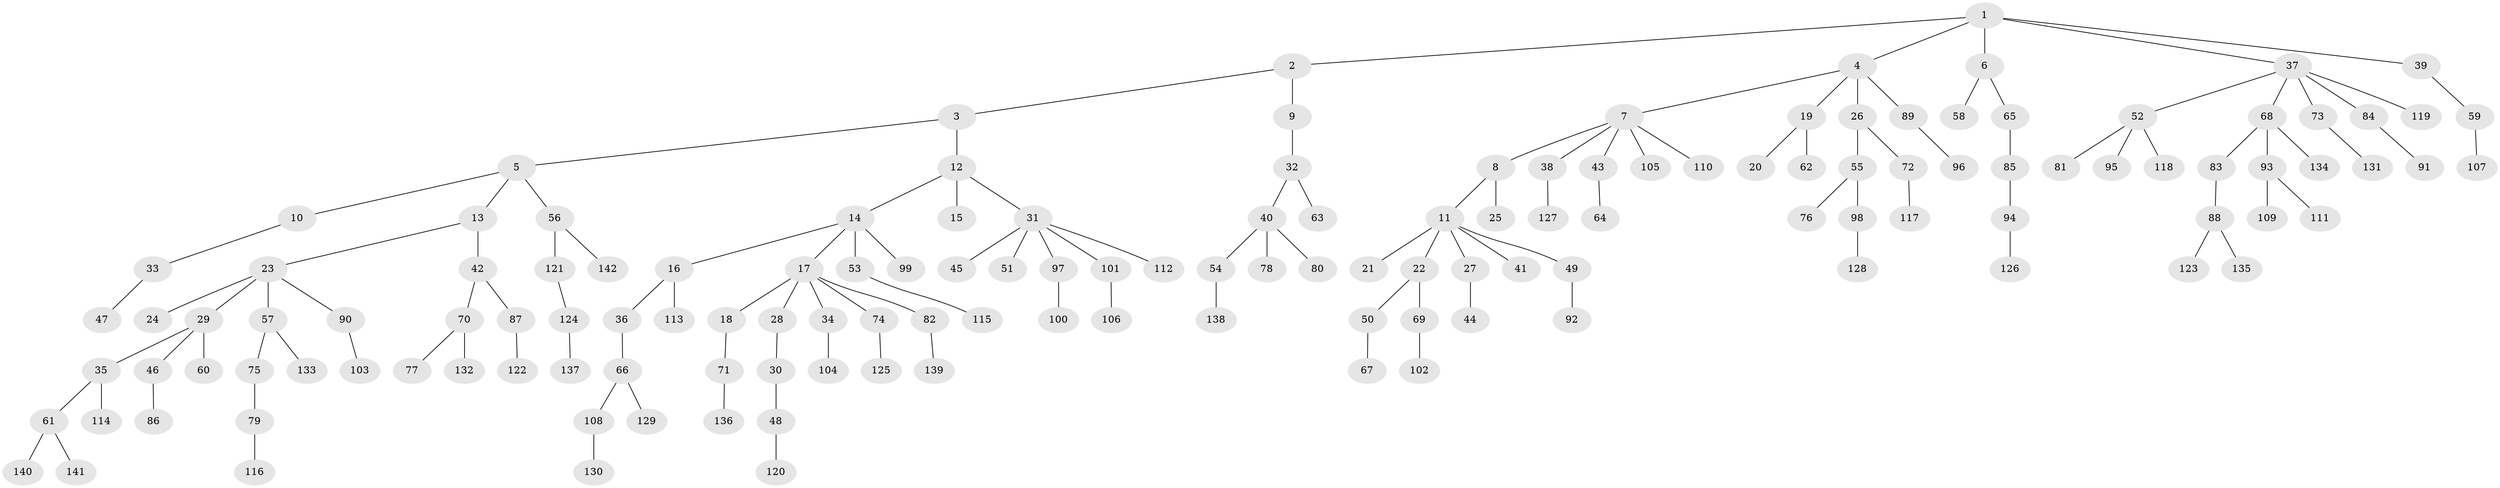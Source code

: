 // coarse degree distribution, {16: 0.023809523809523808, 6: 0.047619047619047616, 3: 0.11904761904761904, 1: 0.7380952380952381, 4: 0.023809523809523808, 2: 0.047619047619047616}
// Generated by graph-tools (version 1.1) at 2025/19/03/04/25 18:19:23]
// undirected, 142 vertices, 141 edges
graph export_dot {
graph [start="1"]
  node [color=gray90,style=filled];
  1;
  2;
  3;
  4;
  5;
  6;
  7;
  8;
  9;
  10;
  11;
  12;
  13;
  14;
  15;
  16;
  17;
  18;
  19;
  20;
  21;
  22;
  23;
  24;
  25;
  26;
  27;
  28;
  29;
  30;
  31;
  32;
  33;
  34;
  35;
  36;
  37;
  38;
  39;
  40;
  41;
  42;
  43;
  44;
  45;
  46;
  47;
  48;
  49;
  50;
  51;
  52;
  53;
  54;
  55;
  56;
  57;
  58;
  59;
  60;
  61;
  62;
  63;
  64;
  65;
  66;
  67;
  68;
  69;
  70;
  71;
  72;
  73;
  74;
  75;
  76;
  77;
  78;
  79;
  80;
  81;
  82;
  83;
  84;
  85;
  86;
  87;
  88;
  89;
  90;
  91;
  92;
  93;
  94;
  95;
  96;
  97;
  98;
  99;
  100;
  101;
  102;
  103;
  104;
  105;
  106;
  107;
  108;
  109;
  110;
  111;
  112;
  113;
  114;
  115;
  116;
  117;
  118;
  119;
  120;
  121;
  122;
  123;
  124;
  125;
  126;
  127;
  128;
  129;
  130;
  131;
  132;
  133;
  134;
  135;
  136;
  137;
  138;
  139;
  140;
  141;
  142;
  1 -- 2;
  1 -- 4;
  1 -- 6;
  1 -- 37;
  1 -- 39;
  2 -- 3;
  2 -- 9;
  3 -- 5;
  3 -- 12;
  4 -- 7;
  4 -- 19;
  4 -- 26;
  4 -- 89;
  5 -- 10;
  5 -- 13;
  5 -- 56;
  6 -- 58;
  6 -- 65;
  7 -- 8;
  7 -- 38;
  7 -- 43;
  7 -- 105;
  7 -- 110;
  8 -- 11;
  8 -- 25;
  9 -- 32;
  10 -- 33;
  11 -- 21;
  11 -- 22;
  11 -- 27;
  11 -- 41;
  11 -- 49;
  12 -- 14;
  12 -- 15;
  12 -- 31;
  13 -- 23;
  13 -- 42;
  14 -- 16;
  14 -- 17;
  14 -- 53;
  14 -- 99;
  16 -- 36;
  16 -- 113;
  17 -- 18;
  17 -- 28;
  17 -- 34;
  17 -- 74;
  17 -- 82;
  18 -- 71;
  19 -- 20;
  19 -- 62;
  22 -- 50;
  22 -- 69;
  23 -- 24;
  23 -- 29;
  23 -- 57;
  23 -- 90;
  26 -- 55;
  26 -- 72;
  27 -- 44;
  28 -- 30;
  29 -- 35;
  29 -- 46;
  29 -- 60;
  30 -- 48;
  31 -- 45;
  31 -- 51;
  31 -- 97;
  31 -- 101;
  31 -- 112;
  32 -- 40;
  32 -- 63;
  33 -- 47;
  34 -- 104;
  35 -- 61;
  35 -- 114;
  36 -- 66;
  37 -- 52;
  37 -- 68;
  37 -- 73;
  37 -- 84;
  37 -- 119;
  38 -- 127;
  39 -- 59;
  40 -- 54;
  40 -- 78;
  40 -- 80;
  42 -- 70;
  42 -- 87;
  43 -- 64;
  46 -- 86;
  48 -- 120;
  49 -- 92;
  50 -- 67;
  52 -- 81;
  52 -- 95;
  52 -- 118;
  53 -- 115;
  54 -- 138;
  55 -- 76;
  55 -- 98;
  56 -- 121;
  56 -- 142;
  57 -- 75;
  57 -- 133;
  59 -- 107;
  61 -- 140;
  61 -- 141;
  65 -- 85;
  66 -- 108;
  66 -- 129;
  68 -- 83;
  68 -- 93;
  68 -- 134;
  69 -- 102;
  70 -- 77;
  70 -- 132;
  71 -- 136;
  72 -- 117;
  73 -- 131;
  74 -- 125;
  75 -- 79;
  79 -- 116;
  82 -- 139;
  83 -- 88;
  84 -- 91;
  85 -- 94;
  87 -- 122;
  88 -- 123;
  88 -- 135;
  89 -- 96;
  90 -- 103;
  93 -- 109;
  93 -- 111;
  94 -- 126;
  97 -- 100;
  98 -- 128;
  101 -- 106;
  108 -- 130;
  121 -- 124;
  124 -- 137;
}
